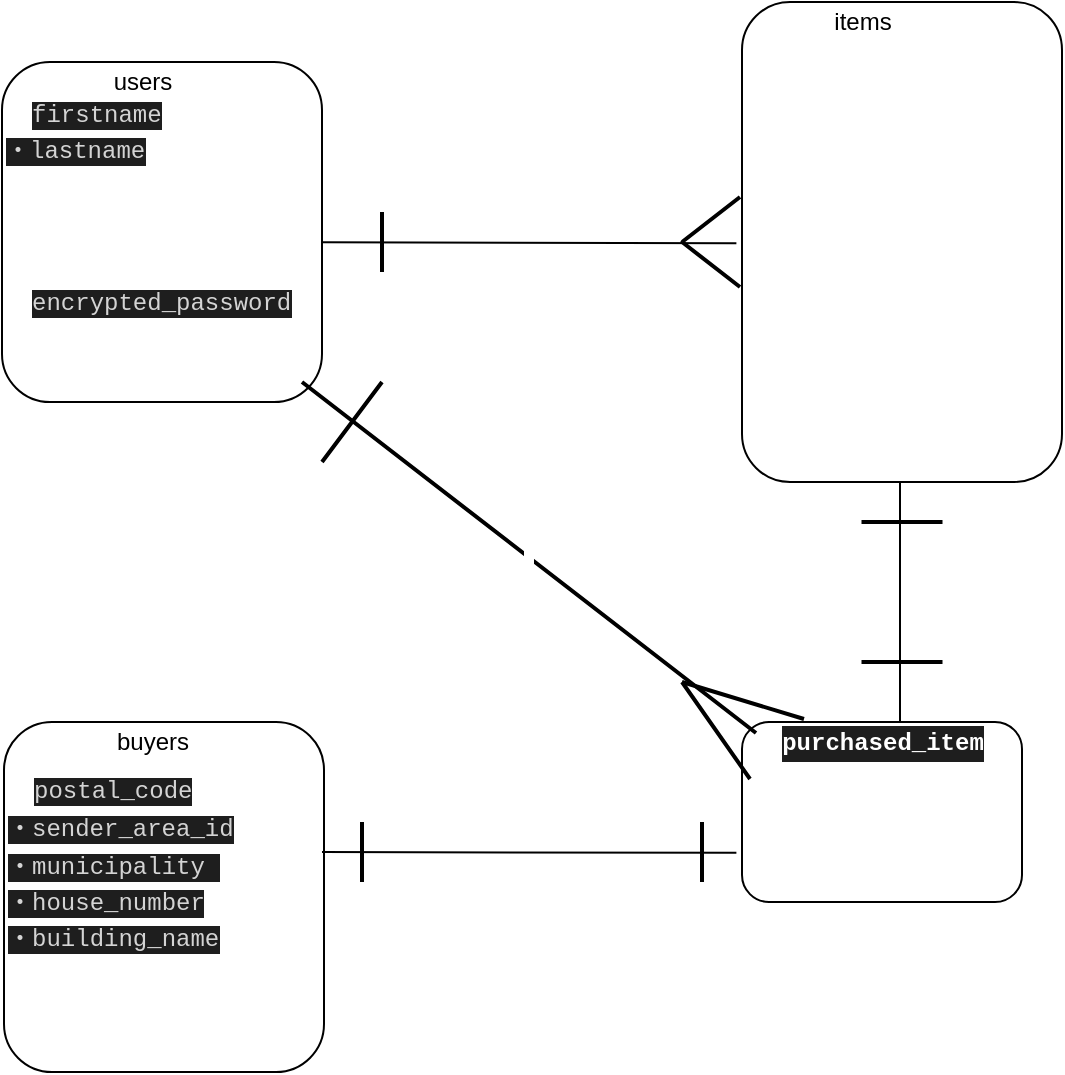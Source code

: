 <mxfile>
    <diagram id="TbXZh-HBla9Eamha_j7T" name="ページ1">
        <mxGraphModel dx="668" dy="680" grid="1" gridSize="10" guides="1" tooltips="1" connect="1" arrows="1" fold="1" page="1" pageScale="1" pageWidth="827" pageHeight="1169" math="0" shadow="0">
            <root>
                <mxCell id="0"/>
                <mxCell id="1" parent="0"/>
                <mxCell id="2" value="" style="rounded=1;whiteSpace=wrap;html=1;" parent="1" vertex="1">
                    <mxGeometry x="70" y="110" width="160" height="170" as="geometry"/>
                </mxCell>
                <mxCell id="3" value="users" style="text;html=1;resizable=0;autosize=1;align=center;verticalAlign=middle;points=[];fillColor=none;strokeColor=none;rounded=0;" parent="1" vertex="1">
                    <mxGeometry x="120" y="110" width="40" height="20" as="geometry"/>
                </mxCell>
                <mxCell id="16" style="html=1;fontColor=#FFFFFF;entryX=-0.02;entryY=0.503;entryDx=0;entryDy=0;entryPerimeter=0;shape=link;width=0;" parent="1" source="4" target="8" edge="1">
                    <mxGeometry relative="1" as="geometry">
                        <mxPoint x="350" y="190" as="targetPoint"/>
                        <Array as="points"/>
                    </mxGeometry>
                </mxCell>
                <mxCell id="4" value="&lt;p class=&quot;p1&quot; style=&quot;margin: 0px ; font-stretch: normal ; font-size: 13px ; line-height: normal ; font-family: &amp;#34;helvetica neue&amp;#34;&quot;&gt;・&lt;span style=&quot;background-color: rgb(30 , 30 , 30) ; color: rgb(212 , 212 , 212) ; font-family: &amp;#34;menlo&amp;#34; , &amp;#34;monaco&amp;#34; , &amp;#34;courier new&amp;#34; , monospace ; font-size: 12px&quot;&gt;firstname&lt;/span&gt;&lt;/p&gt;&lt;p class=&quot;p1&quot; style=&quot;margin: 0px ; font-stretch: normal ; line-height: normal&quot;&gt;&lt;font color=&quot;#d4d4d4&quot; face=&quot;Menlo, Monaco, Courier New, monospace&quot;&gt;&lt;span style=&quot;background-color: rgb(30 , 30 , 30)&quot;&gt;・lastname&lt;/span&gt;&lt;/font&gt;&lt;/p&gt;&lt;p class=&quot;p1&quot; style=&quot;margin: 0px ; font-stretch: normal ; font-size: 13px ; line-height: normal ; font-family: &amp;#34;helvetica neue&amp;#34;&quot;&gt;・pronounce_firstname&lt;/p&gt;&lt;p class=&quot;p1&quot; style=&quot;margin: 0px ; font-stretch: normal ; font-size: 13px ; line-height: normal ; font-family: &amp;#34;helvetica neue&amp;#34;&quot;&gt;・pronounce_lastname&lt;br&gt;&lt;/p&gt;&lt;p class=&quot;p1&quot; style=&quot;margin: 0px ; font-stretch: normal ; font-size: 13px ; line-height: normal ; font-family: &amp;#34;helvetica neue&amp;#34;&quot;&gt;・email&lt;/p&gt;&lt;p class=&quot;p1&quot; style=&quot;margin: 0px ; font-stretch: normal ; font-size: 13px ; line-height: normal ; font-family: &amp;#34;helvetica neue&amp;#34;&quot;&gt;・&lt;span style=&quot;background-color: rgb(30 , 30 , 30) ; color: rgb(212 , 212 , 212) ; font-family: &amp;#34;menlo&amp;#34; , &amp;#34;monaco&amp;#34; , &amp;#34;courier new&amp;#34; , monospace ; font-size: 12px&quot;&gt;encrypted_password&lt;/span&gt;&lt;/p&gt;&lt;p class=&quot;p1&quot; style=&quot;margin: 0px ; font-stretch: normal ; font-size: 13px ; line-height: normal ; font-family: &amp;#34;helvetica neue&amp;#34;&quot;&gt;・nickname&lt;/p&gt;&lt;p class=&quot;p1&quot; style=&quot;margin: 0px ; font-stretch: normal ; font-size: 13px ; line-height: normal ; font-family: &amp;#34;helvetica neue&amp;#34;&quot;&gt;&lt;span class=&quot;s1&quot; style=&quot;font-stretch: normal ; line-height: normal ; font-family: &amp;#34;hiragino sans&amp;#34;&quot;&gt;・&lt;/span&gt;birthday&lt;/p&gt;" style="text;html=1;resizable=0;autosize=1;align=left;verticalAlign=middle;points=[];rounded=0;fontColor=#FFFFFF;" parent="1" vertex="1">
                    <mxGeometry x="70" y="120" width="160" height="160" as="geometry"/>
                </mxCell>
                <mxCell id="6" value="" style="rounded=1;whiteSpace=wrap;html=1;" parent="1" vertex="1">
                    <mxGeometry x="440" y="80" width="160" height="240" as="geometry"/>
                </mxCell>
                <mxCell id="7" value="items" style="text;html=1;resizable=0;autosize=1;align=center;verticalAlign=middle;points=[];fillColor=none;strokeColor=none;rounded=0;" parent="1" vertex="1">
                    <mxGeometry x="480" y="80" width="40" height="20" as="geometry"/>
                </mxCell>
                <mxCell id="8" value="&lt;p class=&quot;p1&quot; style=&quot;margin: 0px ; font-stretch: normal ; font-size: 13px ; line-height: normal ; font-family: &amp;#34;helvetica neue&amp;#34;&quot;&gt;・name&lt;/p&gt;&lt;p class=&quot;p1&quot; style=&quot;margin: 0px ; font-stretch: normal ; font-size: 13px ; line-height: normal ; font-family: &amp;#34;helvetica neue&amp;#34;&quot;&gt;・explanat&lt;/p&gt;&lt;p class=&quot;p1&quot; style=&quot;margin: 0px ; font-stretch: normal ; font-size: 13px ; line-height: normal ; font-family: &amp;#34;helvetica neue&amp;#34;&quot;&gt;・image&lt;/p&gt;&lt;p class=&quot;p1&quot; style=&quot;margin: 0px ; font-stretch: normal ; font-size: 13px ; line-height: normal ; font-family: &amp;#34;helvetica neue&amp;#34;&quot;&gt;・price&lt;/p&gt;&lt;p class=&quot;p1&quot; style=&quot;margin: 0px ; font-stretch: normal ; font-size: 13px ; line-height: normal ; font-family: &amp;#34;helvetica neue&amp;#34;&quot;&gt;・category_id&lt;/p&gt;&lt;p class=&quot;p1&quot; style=&quot;margin: 0px ; font-stretch: normal ; font-size: 13px ; line-height: normal ; font-family: &amp;#34;helvetica neue&amp;#34;&quot;&gt;・status_id&lt;/p&gt;&lt;p class=&quot;p1&quot; style=&quot;margin: 0px ; font-stretch: normal ; font-size: 13px ; line-height: normal ; font-family: &amp;#34;helvetica neue&amp;#34;&quot;&gt;・derivery_charge_id&lt;/p&gt;&lt;p class=&quot;p1&quot; style=&quot;margin: 0px ; font-stretch: normal ; font-size: 13px ; line-height: normal ; font-family: &amp;#34;helvetica neue&amp;#34;&quot;&gt;・sender_area_id&lt;/p&gt;&lt;p class=&quot;p1&quot; style=&quot;margin: 0px ; font-stretch: normal ; font-size: 13px ; line-height: normal ; font-family: &amp;#34;helvetica neue&amp;#34;&quot;&gt;・daystosend_id&lt;/p&gt;&lt;p class=&quot;p1&quot; style=&quot;margin: 0px ; font-stretch: normal ; font-size: 13px ; line-height: normal ; font-family: &amp;#34;helvetica neue&amp;#34;&quot;&gt;&lt;span&gt;・user_id&lt;/span&gt;&lt;br&gt;&lt;/p&gt;" style="text;html=1;resizable=0;autosize=1;align=left;verticalAlign=middle;points=[];rounded=0;fontColor=#FFFFFF;" parent="1" vertex="1">
                    <mxGeometry x="440" y="100" width="140" height="200" as="geometry"/>
                </mxCell>
                <mxCell id="12" value="&lt;p class=&quot;p1&quot; style=&quot;margin: 0px ; font-stretch: normal ; font-size: 13px ; line-height: normal ; font-family: &amp;#34;helvetica neue&amp;#34;&quot;&gt;・&lt;span style=&quot;background-color: rgb(30 , 30 , 30) ; color: rgb(212 , 212 , 212) ; font-family: &amp;#34;menlo&amp;#34; , &amp;#34;monaco&amp;#34; , &amp;#34;courier new&amp;#34; , monospace ; font-size: 12px&quot;&gt;postal_code &lt;/span&gt;&lt;/p&gt;&lt;p class=&quot;p1&quot; style=&quot;margin: 0px ; font-stretch: normal ; font-size: 13px ; line-height: normal ; font-family: &amp;#34;helvetica neue&amp;#34;&quot;&gt;&lt;span style=&quot;background-color: rgb(30 , 30 , 30) ; color: rgb(212 , 212 , 212) ; font-family: &amp;#34;menlo&amp;#34; , &amp;#34;monaco&amp;#34; , &amp;#34;courier new&amp;#34; , monospace ; font-size: 12px&quot;&gt;・sender_area_id&lt;/span&gt;&lt;/p&gt;&lt;p class=&quot;p1&quot; style=&quot;margin: 0px ; font-stretch: normal ; font-size: 13px ; line-height: normal ; font-family: &amp;#34;helvetica neue&amp;#34;&quot;&gt;&lt;span style=&quot;background-color: rgb(30 , 30 , 30) ; color: rgb(212 , 212 , 212) ; font-family: &amp;#34;menlo&amp;#34; , &amp;#34;monaco&amp;#34; , &amp;#34;courier new&amp;#34; , monospace ; font-size: 12px&quot;&gt;・&lt;/span&gt;&lt;span style=&quot;background-color: rgb(30 , 30 , 30) ; color: rgb(212 , 212 , 212) ; font-family: &amp;#34;menlo&amp;#34; , &amp;#34;monaco&amp;#34; , &amp;#34;courier new&amp;#34; , monospace ; font-size: 12px&quot;&gt;municipality&amp;nbsp;&lt;/span&gt;&lt;/p&gt;&lt;p class=&quot;p1&quot; style=&quot;margin: 0px ; font-stretch: normal ; line-height: normal&quot;&gt;&lt;font color=&quot;#d4d4d4&quot; face=&quot;Menlo, Monaco, Courier New, monospace&quot;&gt;&lt;span style=&quot;background-color: rgb(30 , 30 , 30)&quot;&gt;・&lt;/span&gt;&lt;/font&gt;&lt;span style=&quot;background-color: rgb(30 , 30 , 30) ; color: rgb(212 , 212 , 212) ; font-family: &amp;#34;menlo&amp;#34; , &amp;#34;monaco&amp;#34; , &amp;#34;courier new&amp;#34; , monospace&quot;&gt;house_number&lt;/span&gt;&lt;/p&gt;&lt;p class=&quot;p1&quot; style=&quot;margin: 0px ; font-stretch: normal ; line-height: normal&quot;&gt;&lt;span style=&quot;background-color: rgb(30 , 30 , 30) ; color: rgb(212 , 212 , 212) ; font-family: &amp;#34;menlo&amp;#34; , &amp;#34;monaco&amp;#34; , &amp;#34;courier new&amp;#34; , monospace&quot;&gt;・&lt;/span&gt;&lt;span style=&quot;background-color: rgb(30 , 30 , 30) ; color: rgb(212 , 212 , 212) ; font-family: &amp;#34;menlo&amp;#34; , &amp;#34;monaco&amp;#34; , &amp;#34;courier new&amp;#34; , monospace&quot;&gt;building_name &lt;/span&gt;&lt;/p&gt;&lt;p class=&quot;p1&quot; style=&quot;margin: 0px ; font-stretch: normal ; font-size: 13px ; line-height: normal ; font-family: &amp;#34;helvetica neue&amp;#34;&quot;&gt;&lt;span class=&quot;s1&quot; style=&quot;font-stretch: normal ; line-height: normal ; font-family: &amp;#34;hiragino sans&amp;#34;&quot;&gt;・&lt;/span&gt;&lt;span&gt;tell&lt;/span&gt;&lt;/p&gt;&lt;p class=&quot;p1&quot; style=&quot;margin: 0px ; font-stretch: normal ; font-size: 13px ; line-height: normal ; font-family: &amp;#34;helvetica neue&amp;#34;&quot;&gt;&lt;br&gt;&lt;/p&gt;" style="rounded=1;whiteSpace=wrap;html=1;align=left;fontColor=#FFFFFF;" parent="1" vertex="1">
                    <mxGeometry x="71" y="440" width="160" height="175" as="geometry"/>
                </mxCell>
                <mxCell id="13" value="buyers" style="text;html=1;resizable=0;autosize=1;align=center;verticalAlign=middle;points=[];fillColor=none;strokeColor=none;rounded=0;" parent="1" vertex="1">
                    <mxGeometry x="120" y="440" width="50" height="20" as="geometry"/>
                </mxCell>
                <mxCell id="20" value="" style="endArrow=none;html=1;fontColor=#FFFFFF;shape=link;width=1;" parent="1" edge="1">
                    <mxGeometry width="50" height="50" relative="1" as="geometry">
                        <mxPoint x="260" y="215" as="sourcePoint"/>
                        <mxPoint x="260" y="185" as="targetPoint"/>
                    </mxGeometry>
                </mxCell>
                <mxCell id="38" value="&lt;p class=&quot;p1&quot; style=&quot;margin: 0px ; font-stretch: normal ; font-size: 13px ; line-height: normal ; font-family: &amp;#34;helvetica neue&amp;#34;&quot;&gt;&lt;br&gt;&lt;/p&gt;&lt;p class=&quot;p1&quot; style=&quot;margin: 0px ; font-stretch: normal ; font-size: 13px ; line-height: normal ; font-family: &amp;#34;helvetica neue&amp;#34;&quot;&gt;・user_id&lt;/p&gt;&lt;p class=&quot;p1&quot; style=&quot;margin: 0px ; font-stretch: normal ; font-size: 13px ; line-height: normal ; font-family: &amp;#34;helvetica neue&amp;#34;&quot;&gt;・item_id&lt;/p&gt;" style="rounded=1;whiteSpace=wrap;html=1;align=left;fontColor=#FFFFFF;" vertex="1" parent="1">
                    <mxGeometry x="440" y="440" width="140" height="90" as="geometry"/>
                </mxCell>
                <mxCell id="39" value="&lt;div style=&quot;background-color: rgb(30, 30, 30); font-family: menlo, monaco, &amp;quot;courier new&amp;quot;, monospace; line-height: 18px;&quot;&gt;&lt;span style=&quot;font-weight: bold;&quot;&gt;purchased_item&lt;/span&gt;&lt;/div&gt;" style="text;html=1;resizable=0;autosize=1;align=center;verticalAlign=middle;points=[];fillColor=none;strokeColor=none;rounded=0;fontColor=#FFFFFF;" vertex="1" parent="1">
                    <mxGeometry x="450" y="440" width="120" height="20" as="geometry"/>
                </mxCell>
                <mxCell id="40" value="&lt;p class=&quot;p1&quot; style=&quot;margin: 0px ; font-stretch: normal ; font-size: 13px ; line-height: normal ; font-family: &amp;#34;helvetica neue&amp;#34;&quot;&gt;&lt;br&gt;&lt;/p&gt;" style="text;html=1;resizable=0;autosize=1;align=left;verticalAlign=middle;points=[];rounded=0;fontColor=#FFFFFF;" vertex="1" parent="1">
                    <mxGeometry x="440" y="505" width="20" height="20" as="geometry"/>
                </mxCell>
                <mxCell id="45" value="" style="endArrow=none;html=1;fontColor=#FFFFFF;shape=link;width=0;" edge="1" parent="1">
                    <mxGeometry width="50" height="50" relative="1" as="geometry">
                        <mxPoint x="440" y="215" as="sourcePoint"/>
                        <mxPoint x="440" y="185" as="targetPoint"/>
                    </mxGeometry>
                </mxCell>
                <mxCell id="46" value="" style="endArrow=none;html=1;fontColor=#FFFFFF;shape=link;width=1;" edge="1" parent="1">
                    <mxGeometry width="50" height="50" relative="1" as="geometry">
                        <mxPoint x="439" y="222.5" as="sourcePoint"/>
                        <mxPoint x="439" y="177.5" as="targetPoint"/>
                        <Array as="points">
                            <mxPoint x="410" y="200"/>
                        </Array>
                    </mxGeometry>
                </mxCell>
                <mxCell id="47" value="c" style="endArrow=none;html=1;fontColor=#FFFFFF;shape=link;width=-1;exitX=-0.025;exitY=0.275;exitDx=0;exitDy=0;exitPerimeter=0;" edge="1" parent="1" source="39">
                    <mxGeometry width="50" height="50" relative="1" as="geometry">
                        <mxPoint x="440" y="440" as="sourcePoint"/>
                        <mxPoint x="220" y="270" as="targetPoint"/>
                    </mxGeometry>
                </mxCell>
                <mxCell id="49" value="" style="endArrow=none;html=1;fontColor=#FFFFFF;shape=link;width=1;" edge="1" parent="1">
                    <mxGeometry width="50" height="50" relative="1" as="geometry">
                        <mxPoint x="230" y="310" as="sourcePoint"/>
                        <mxPoint x="260" y="270" as="targetPoint"/>
                    </mxGeometry>
                </mxCell>
                <mxCell id="50" value="" style="endArrow=none;html=1;fontColor=#FFFFFF;shape=link;width=1;exitX=0.175;exitY=-0.075;exitDx=0;exitDy=0;exitPerimeter=0;" edge="1" parent="1" source="39">
                    <mxGeometry width="50" height="50" relative="1" as="geometry">
                        <mxPoint x="470" y="430" as="sourcePoint"/>
                        <mxPoint x="410" y="420" as="targetPoint"/>
                    </mxGeometry>
                </mxCell>
                <mxCell id="52" value="" style="endArrow=none;html=1;fontColor=#FFFFFF;shape=link;width=1;exitX=0.175;exitY=-0.075;exitDx=0;exitDy=0;exitPerimeter=0;" edge="1" parent="1">
                    <mxGeometry width="50" height="50" relative="1" as="geometry">
                        <mxPoint x="444" y="468.5" as="sourcePoint"/>
                        <mxPoint x="410" y="420" as="targetPoint"/>
                    </mxGeometry>
                </mxCell>
                <mxCell id="56" value="" style="endArrow=none;html=1;fontColor=#FFFFFF;shape=link;entryX=0.5;entryY=1;entryDx=0;entryDy=0;width=0;" edge="1" parent="1">
                    <mxGeometry width="50" height="50" relative="1" as="geometry">
                        <mxPoint x="519" y="440" as="sourcePoint"/>
                        <mxPoint x="519" y="320" as="targetPoint"/>
                    </mxGeometry>
                </mxCell>
                <mxCell id="57" value="" style="endArrow=none;html=1;fontColor=#FFFFFF;shape=link;width=-1;" edge="1" parent="1">
                    <mxGeometry width="50" height="50" relative="1" as="geometry">
                        <mxPoint x="540.25" y="410" as="sourcePoint"/>
                        <mxPoint x="499.75" y="410" as="targetPoint"/>
                        <Array as="points">
                            <mxPoint x="520.25" y="410"/>
                        </Array>
                    </mxGeometry>
                </mxCell>
                <mxCell id="58" value="" style="endArrow=none;html=1;fontColor=#FFFFFF;shape=link;width=-1;" edge="1" parent="1">
                    <mxGeometry width="50" height="50" relative="1" as="geometry">
                        <mxPoint x="540.25" y="340" as="sourcePoint"/>
                        <mxPoint x="499.75" y="340" as="targetPoint"/>
                        <Array as="points">
                            <mxPoint x="520.25" y="340"/>
                        </Array>
                    </mxGeometry>
                </mxCell>
                <mxCell id="59" style="html=1;fontColor=#FFFFFF;entryX=-0.02;entryY=0.503;entryDx=0;entryDy=0;entryPerimeter=0;shape=link;width=0;" edge="1" parent="1">
                    <mxGeometry relative="1" as="geometry">
                        <mxPoint x="437.2" y="505.43" as="targetPoint"/>
                        <Array as="points"/>
                        <mxPoint x="230" y="504.997" as="sourcePoint"/>
                    </mxGeometry>
                </mxCell>
                <mxCell id="60" value="" style="endArrow=none;html=1;fontColor=#FFFFFF;shape=link;width=1;" edge="1" parent="1">
                    <mxGeometry width="50" height="50" relative="1" as="geometry">
                        <mxPoint x="250" y="520" as="sourcePoint"/>
                        <mxPoint x="250" y="490" as="targetPoint"/>
                    </mxGeometry>
                </mxCell>
                <mxCell id="61" value="" style="endArrow=none;html=1;fontColor=#FFFFFF;shape=link;width=1;" edge="1" parent="1">
                    <mxGeometry width="50" height="50" relative="1" as="geometry">
                        <mxPoint x="420" y="520" as="sourcePoint"/>
                        <mxPoint x="420" y="490" as="targetPoint"/>
                    </mxGeometry>
                </mxCell>
            </root>
        </mxGraphModel>
    </diagram>
</mxfile>